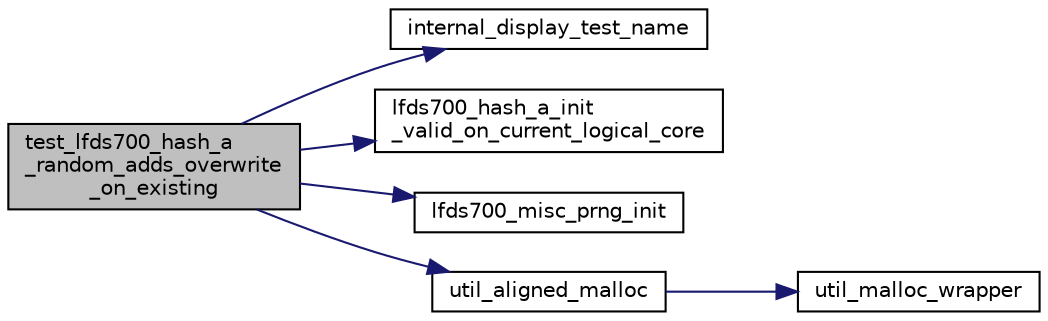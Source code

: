 digraph "test_lfds700_hash_a_random_adds_overwrite_on_existing"
{
 // LATEX_PDF_SIZE
  edge [fontname="Helvetica",fontsize="10",labelfontname="Helvetica",labelfontsize="10"];
  node [fontname="Helvetica",fontsize="10",shape=record];
  rankdir="LR";
  Node1 [label="test_lfds700_hash_a\l_random_adds_overwrite\l_on_existing",height=0.2,width=0.4,color="black", fillcolor="grey75", style="filled", fontcolor="black",tooltip=" "];
  Node1 -> Node2 [color="midnightblue",fontsize="10",style="solid",fontname="Helvetica"];
  Node2 [label="internal_display_test_name",height=0.2,width=0.4,color="black", fillcolor="white", style="filled",URL="$liblfds6_81_81_2test_2src_2internal_8h.html#aefa00ae6482f53425ee23fe999fafd46",tooltip=" "];
  Node1 -> Node3 [color="midnightblue",fontsize="10",style="solid",fontname="Helvetica"];
  Node3 [label="lfds700_hash_a_init\l_valid_on_current_logical_core",height=0.2,width=0.4,color="black", fillcolor="white", style="filled",URL="$lfds700__hash__addonly_8h.html#a7069f96da7e37ca70aacb0556f0089eb",tooltip=" "];
  Node1 -> Node4 [color="midnightblue",fontsize="10",style="solid",fontname="Helvetica"];
  Node4 [label="lfds700_misc_prng_init",height=0.2,width=0.4,color="black", fillcolor="white", style="filled",URL="$lfds700__misc_8h.html#a7e04616cfdaac388cf2490d78fb4ea70",tooltip=" "];
  Node1 -> Node5 [color="midnightblue",fontsize="10",style="solid",fontname="Helvetica"];
  Node5 [label="util_aligned_malloc",height=0.2,width=0.4,color="black", fillcolor="white", style="filled",URL="$util__memory__helpers_8c.html#af43734fc2c29b4348d0e11fc829ec8f4",tooltip=" "];
  Node5 -> Node6 [color="midnightblue",fontsize="10",style="solid",fontname="Helvetica"];
  Node6 [label="util_malloc_wrapper",height=0.2,width=0.4,color="black", fillcolor="white", style="filled",URL="$util__memory__helpers_8c.html#accef78872a97fcd6e84383a78a3c317d",tooltip=" "];
}
